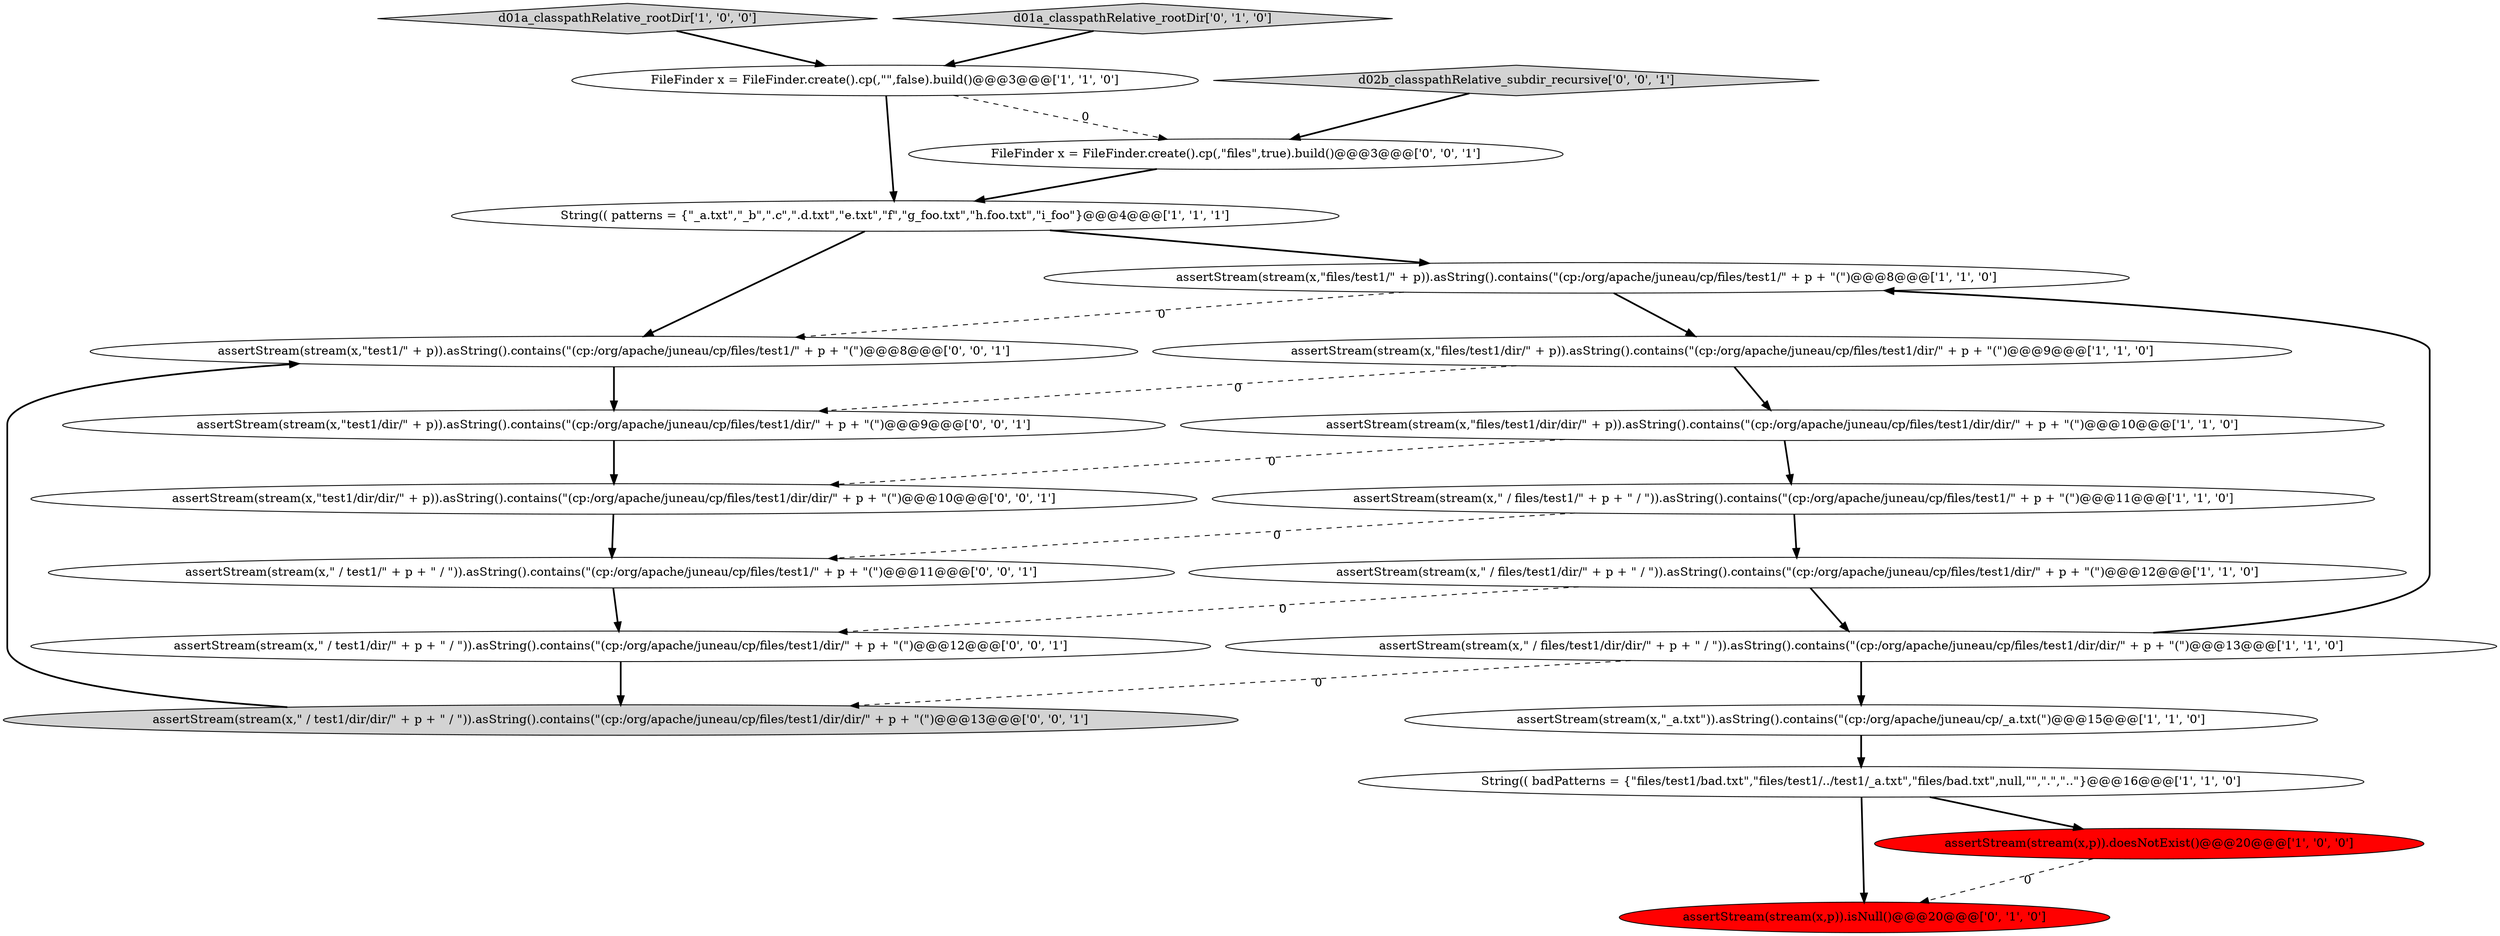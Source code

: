 digraph {
14 [style = filled, label = "d02b_classpathRelative_subdir_recursive['0', '0', '1']", fillcolor = lightgray, shape = diamond image = "AAA0AAABBB3BBB"];
5 [style = filled, label = "assertStream(stream(x,\"files/test1/dir/\" + p)).asString().contains(\"(cp:/org/apache/juneau/cp/files/test1/dir/\" + p + \"(\")@@@9@@@['1', '1', '0']", fillcolor = white, shape = ellipse image = "AAA0AAABBB1BBB"];
0 [style = filled, label = "String(( badPatterns = {\"files/test1/bad.txt\",\"files/test1/../test1/_a.txt\",\"files/bad.txt\",null,\"\",\".\",\"..\"}@@@16@@@['1', '1', '0']", fillcolor = white, shape = ellipse image = "AAA0AAABBB1BBB"];
9 [style = filled, label = "assertStream(stream(x,\" / files/test1/\" + p + \" / \")).asString().contains(\"(cp:/org/apache/juneau/cp/files/test1/\" + p + \"(\")@@@11@@@['1', '1', '0']", fillcolor = white, shape = ellipse image = "AAA0AAABBB1BBB"];
1 [style = filled, label = "assertStream(stream(x,p)).doesNotExist()@@@20@@@['1', '0', '0']", fillcolor = red, shape = ellipse image = "AAA1AAABBB1BBB"];
19 [style = filled, label = "assertStream(stream(x,\"test1/\" + p)).asString().contains(\"(cp:/org/apache/juneau/cp/files/test1/\" + p + \"(\")@@@8@@@['0', '0', '1']", fillcolor = white, shape = ellipse image = "AAA0AAABBB3BBB"];
2 [style = filled, label = "d01a_classpathRelative_rootDir['1', '0', '0']", fillcolor = lightgray, shape = diamond image = "AAA0AAABBB1BBB"];
13 [style = filled, label = "assertStream(stream(x,p)).isNull()@@@20@@@['0', '1', '0']", fillcolor = red, shape = ellipse image = "AAA1AAABBB2BBB"];
8 [style = filled, label = "assertStream(stream(x,\"files/test1/\" + p)).asString().contains(\"(cp:/org/apache/juneau/cp/files/test1/\" + p + \"(\")@@@8@@@['1', '1', '0']", fillcolor = white, shape = ellipse image = "AAA0AAABBB1BBB"];
17 [style = filled, label = "assertStream(stream(x,\" / test1/\" + p + \" / \")).asString().contains(\"(cp:/org/apache/juneau/cp/files/test1/\" + p + \"(\")@@@11@@@['0', '0', '1']", fillcolor = white, shape = ellipse image = "AAA0AAABBB3BBB"];
10 [style = filled, label = "assertStream(stream(x,\" / files/test1/dir/dir/\" + p + \" / \")).asString().contains(\"(cp:/org/apache/juneau/cp/files/test1/dir/dir/\" + p + \"(\")@@@13@@@['1', '1', '0']", fillcolor = white, shape = ellipse image = "AAA0AAABBB1BBB"];
11 [style = filled, label = "assertStream(stream(x,\" / files/test1/dir/\" + p + \" / \")).asString().contains(\"(cp:/org/apache/juneau/cp/files/test1/dir/\" + p + \"(\")@@@12@@@['1', '1', '0']", fillcolor = white, shape = ellipse image = "AAA0AAABBB1BBB"];
21 [style = filled, label = "assertStream(stream(x,\"test1/dir/dir/\" + p)).asString().contains(\"(cp:/org/apache/juneau/cp/files/test1/dir/dir/\" + p + \"(\")@@@10@@@['0', '0', '1']", fillcolor = white, shape = ellipse image = "AAA0AAABBB3BBB"];
3 [style = filled, label = "FileFinder x = FileFinder.create().cp(,\"\",false).build()@@@3@@@['1', '1', '0']", fillcolor = white, shape = ellipse image = "AAA0AAABBB1BBB"];
18 [style = filled, label = "assertStream(stream(x,\" / test1/dir/dir/\" + p + \" / \")).asString().contains(\"(cp:/org/apache/juneau/cp/files/test1/dir/dir/\" + p + \"(\")@@@13@@@['0', '0', '1']", fillcolor = lightgray, shape = ellipse image = "AAA0AAABBB3BBB"];
15 [style = filled, label = "assertStream(stream(x,\" / test1/dir/\" + p + \" / \")).asString().contains(\"(cp:/org/apache/juneau/cp/files/test1/dir/\" + p + \"(\")@@@12@@@['0', '0', '1']", fillcolor = white, shape = ellipse image = "AAA0AAABBB3BBB"];
4 [style = filled, label = "assertStream(stream(x,\"_a.txt\")).asString().contains(\"(cp:/org/apache/juneau/cp/_a.txt(\")@@@15@@@['1', '1', '0']", fillcolor = white, shape = ellipse image = "AAA0AAABBB1BBB"];
7 [style = filled, label = "assertStream(stream(x,\"files/test1/dir/dir/\" + p)).asString().contains(\"(cp:/org/apache/juneau/cp/files/test1/dir/dir/\" + p + \"(\")@@@10@@@['1', '1', '0']", fillcolor = white, shape = ellipse image = "AAA0AAABBB1BBB"];
12 [style = filled, label = "d01a_classpathRelative_rootDir['0', '1', '0']", fillcolor = lightgray, shape = diamond image = "AAA0AAABBB2BBB"];
6 [style = filled, label = "String(( patterns = {\"_a.txt\",\"_b\",\".c\",\".d.txt\",\"e.txt\",\"f\",\"g_foo.txt\",\"h.foo.txt\",\"i_foo\"}@@@4@@@['1', '1', '1']", fillcolor = white, shape = ellipse image = "AAA0AAABBB1BBB"];
20 [style = filled, label = "assertStream(stream(x,\"test1/dir/\" + p)).asString().contains(\"(cp:/org/apache/juneau/cp/files/test1/dir/\" + p + \"(\")@@@9@@@['0', '0', '1']", fillcolor = white, shape = ellipse image = "AAA0AAABBB3BBB"];
16 [style = filled, label = "FileFinder x = FileFinder.create().cp(,\"files\",true).build()@@@3@@@['0', '0', '1']", fillcolor = white, shape = ellipse image = "AAA0AAABBB3BBB"];
14->16 [style = bold, label=""];
8->19 [style = dashed, label="0"];
7->21 [style = dashed, label="0"];
9->11 [style = bold, label=""];
0->13 [style = bold, label=""];
11->15 [style = dashed, label="0"];
19->20 [style = bold, label=""];
2->3 [style = bold, label=""];
16->6 [style = bold, label=""];
18->19 [style = bold, label=""];
3->6 [style = bold, label=""];
6->19 [style = bold, label=""];
15->18 [style = bold, label=""];
4->0 [style = bold, label=""];
5->20 [style = dashed, label="0"];
20->21 [style = bold, label=""];
1->13 [style = dashed, label="0"];
7->9 [style = bold, label=""];
8->5 [style = bold, label=""];
10->8 [style = bold, label=""];
11->10 [style = bold, label=""];
0->1 [style = bold, label=""];
9->17 [style = dashed, label="0"];
6->8 [style = bold, label=""];
17->15 [style = bold, label=""];
10->4 [style = bold, label=""];
5->7 [style = bold, label=""];
12->3 [style = bold, label=""];
21->17 [style = bold, label=""];
10->18 [style = dashed, label="0"];
3->16 [style = dashed, label="0"];
}
